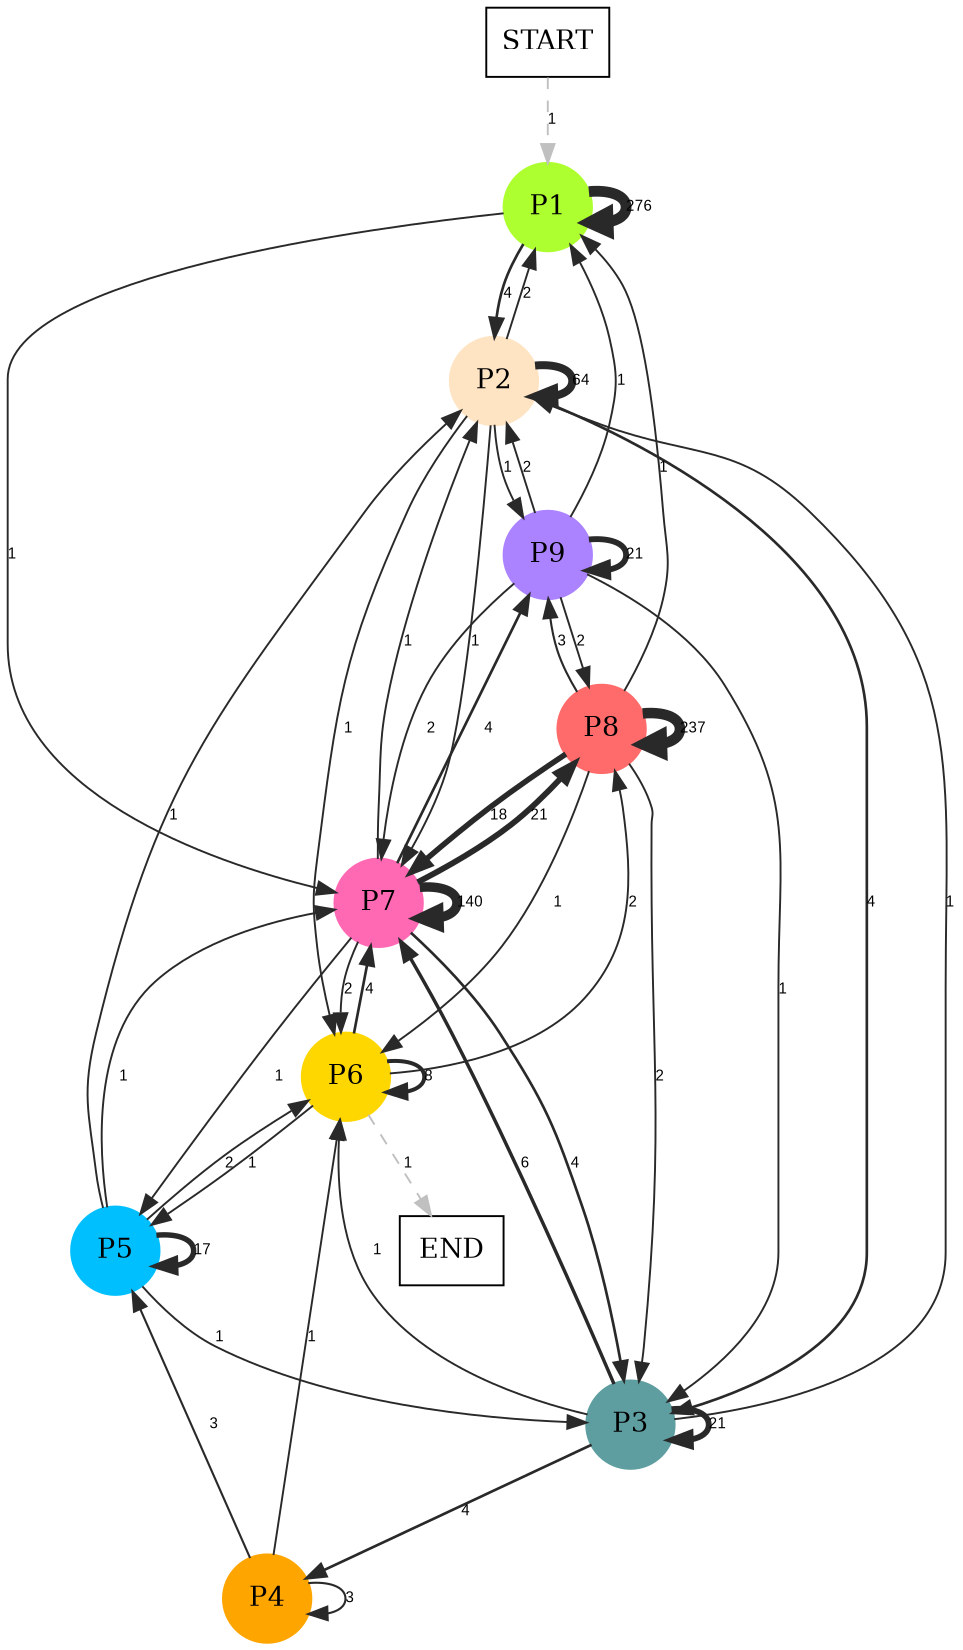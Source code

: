 digraph graphname {
	dpi = 150
	size="16,11!";
	margin = 0;
"P1" [shape=circle, color=greenyellow, style=filled]"P2" [shape=circle, color=bisque, style=filled]"P3" [shape=circle, color=cadetblue, style=filled]"P4" [shape=circle, color=orange, style=filled]"P5" [shape=circle, color=deepskyblue, style=filled]"P6" [shape=circle, color=gold, style=filled]"P7" [shape=circle, color=hotpink, style=filled]"P8" [shape=circle, color=indianred1, style=filled]"P9" [shape=circle, color=mediumpurple1, style=filled]"START" [shape=box, fillcolor=white, style=filled, color=black]"END" [shape=box, fillcolor=white, style=filled, color=black]"P1" -> "P1" [ color=grey16 penwidth = "5.62040086571715"label ="276" labelfloat=false fontname="Arial" fontsize=8]
"P1" -> "P2" [ color=grey16 penwidth = "1.3862943611198906"label ="4" labelfloat=false fontname="Arial" fontsize=8]
"P1" -> "P7" [ color=grey16 penwidth = "1"label ="1" labelfloat=false fontname="Arial" fontsize=8]
"P2" -> "P1" [ color=grey16 penwidth = "1"label ="2" labelfloat=false fontname="Arial" fontsize=8]
"P2" -> "P2" [ color=grey16 penwidth = "4.1588830833596715"label ="64" labelfloat=false fontname="Arial" fontsize=8]
"P2" -> "P3" [ color=grey16 penwidth = "1.3862943611198906"label ="4" labelfloat=false fontname="Arial" fontsize=8]
"P2" -> "P6" [ color=grey16 penwidth = "1"label ="1" labelfloat=false fontname="Arial" fontsize=8]
"P2" -> "P7" [ color=grey16 penwidth = "1"label ="1" labelfloat=false fontname="Arial" fontsize=8]
"P2" -> "P9" [ color=grey16 penwidth = "1"label ="1" labelfloat=false fontname="Arial" fontsize=8]
"P3" -> "P2" [ color=grey16 penwidth = "1"label ="1" labelfloat=false fontname="Arial" fontsize=8]
"P3" -> "P3" [ color=grey16 penwidth = "3.044522437723423"label ="21" labelfloat=false fontname="Arial" fontsize=8]
"P3" -> "P4" [ color=grey16 penwidth = "1.3862943611198906"label ="4" labelfloat=false fontname="Arial" fontsize=8]
"P3" -> "P6" [ color=grey16 penwidth = "1"label ="1" labelfloat=false fontname="Arial" fontsize=8]
"P3" -> "P7" [ color=grey16 penwidth = "1.791759469228055"label ="6" labelfloat=false fontname="Arial" fontsize=8]
"P4" -> "P4" [ color=grey16 penwidth = "1.0986122886681098"label ="3" labelfloat=false fontname="Arial" fontsize=8]
"P4" -> "P5" [ color=grey16 penwidth = "1.0986122886681098"label ="3" labelfloat=false fontname="Arial" fontsize=8]
"P4" -> "P6" [ color=grey16 penwidth = "1"label ="1" labelfloat=false fontname="Arial" fontsize=8]
"P5" -> "P2" [ color=grey16 penwidth = "1"label ="1" labelfloat=false fontname="Arial" fontsize=8]
"P5" -> "P3" [ color=grey16 penwidth = "1"label ="1" labelfloat=false fontname="Arial" fontsize=8]
"P5" -> "P5" [ color=grey16 penwidth = "2.833213344056216"label ="17" labelfloat=false fontname="Arial" fontsize=8]
"P5" -> "P6" [ color=grey16 penwidth = "1"label ="2" labelfloat=false fontname="Arial" fontsize=8]
"P5" -> "P7" [ color=grey16 penwidth = "1"label ="1" labelfloat=false fontname="Arial" fontsize=8]
"P6" -> "P5" [ color=grey16 penwidth = "1"label ="1" labelfloat=false fontname="Arial" fontsize=8]
"P6" -> "P6" [ color=grey16 penwidth = "2.0794415416798357"label ="8" labelfloat=false fontname="Arial" fontsize=8]
"P6" -> "P7" [ color=grey16 penwidth = "1.3862943611198906"label ="4" labelfloat=false fontname="Arial" fontsize=8]
"P6" -> "P8" [ color=grey16 penwidth = "1"label ="2" labelfloat=false fontname="Arial" fontsize=8]
"P6" -> "END" [ style = dashed color=grey label ="1" labelfloat=false fontname="Arial" fontsize=8]
"P7" -> "P2" [ color=grey16 penwidth = "1"label ="1" labelfloat=false fontname="Arial" fontsize=8]
"P7" -> "P3" [ color=grey16 penwidth = "1.3862943611198906"label ="4" labelfloat=false fontname="Arial" fontsize=8]
"P7" -> "P5" [ color=grey16 penwidth = "1"label ="1" labelfloat=false fontname="Arial" fontsize=8]
"P7" -> "P6" [ color=grey16 penwidth = "1"label ="2" labelfloat=false fontname="Arial" fontsize=8]
"P7" -> "P7" [ color=grey16 penwidth = "4.941642422609304"label ="140" labelfloat=false fontname="Arial" fontsize=8]
"P7" -> "P8" [ color=grey16 penwidth = "3.044522437723423"label ="21" labelfloat=false fontname="Arial" fontsize=8]
"P7" -> "P9" [ color=grey16 penwidth = "1.3862943611198906"label ="4" labelfloat=false fontname="Arial" fontsize=8]
"P8" -> "P1" [ color=grey16 penwidth = "1"label ="1" labelfloat=false fontname="Arial" fontsize=8]
"P8" -> "P3" [ color=grey16 penwidth = "1"label ="2" labelfloat=false fontname="Arial" fontsize=8]
"P8" -> "P6" [ color=grey16 penwidth = "1"label ="1" labelfloat=false fontname="Arial" fontsize=8]
"P8" -> "P7" [ color=grey16 penwidth = "2.8903717578961645"label ="18" labelfloat=false fontname="Arial" fontsize=8]
"P8" -> "P8" [ color=grey16 penwidth = "5.4680601411351315"label ="237" labelfloat=false fontname="Arial" fontsize=8]
"P8" -> "P9" [ color=grey16 penwidth = "1.0986122886681098"label ="3" labelfloat=false fontname="Arial" fontsize=8]
"P9" -> "P1" [ color=grey16 penwidth = "1"label ="1" labelfloat=false fontname="Arial" fontsize=8]
"P9" -> "P2" [ color=grey16 penwidth = "1"label ="2" labelfloat=false fontname="Arial" fontsize=8]
"P9" -> "P3" [ color=grey16 penwidth = "1"label ="1" labelfloat=false fontname="Arial" fontsize=8]
"P9" -> "P7" [ color=grey16 penwidth = "1"label ="2" labelfloat=false fontname="Arial" fontsize=8]
"P9" -> "P8" [ color=grey16 penwidth = "1"label ="2" labelfloat=false fontname="Arial" fontsize=8]
"P9" -> "P9" [ color=grey16 penwidth = "3.044522437723423"label ="21" labelfloat=false fontname="Arial" fontsize=8]
"START" -> "P1" [ style = dashed color=grey label ="1" labelfloat=false fontname="Arial" fontsize=8]
}